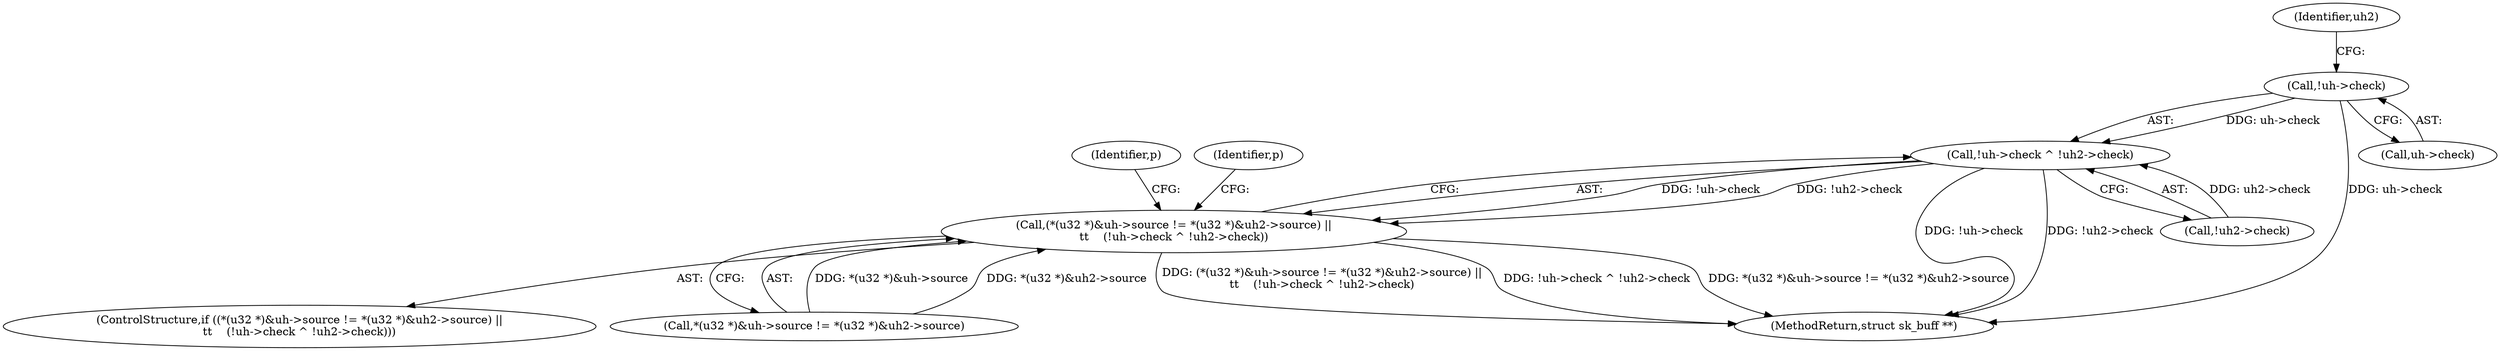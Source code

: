 digraph "0_linux_fac8e0f579695a3ecbc4d3cac369139d7f819971_1@pointer" {
"1000252" [label="(Call,!uh->check)"];
"1000251" [label="(Call,!uh->check ^ !uh2->check)"];
"1000235" [label="(Call,(*(u32 *)&uh->source != *(u32 *)&uh2->source) ||\n\t\t    (!uh->check ^ !uh2->check))"];
"1000264" [label="(Identifier,p)"];
"1000251" [label="(Call,!uh->check ^ !uh2->check)"];
"1000252" [label="(Call,!uh->check)"];
"1000234" [label="(ControlStructure,if ((*(u32 *)&uh->source != *(u32 *)&uh2->source) ||\n\t\t    (!uh->check ^ !uh2->check)))"];
"1000306" [label="(MethodReturn,struct sk_buff **)"];
"1000253" [label="(Call,uh->check)"];
"1000256" [label="(Call,!uh2->check)"];
"1000236" [label="(Call,*(u32 *)&uh->source != *(u32 *)&uh2->source)"];
"1000258" [label="(Identifier,uh2)"];
"1000213" [label="(Identifier,p)"];
"1000235" [label="(Call,(*(u32 *)&uh->source != *(u32 *)&uh2->source) ||\n\t\t    (!uh->check ^ !uh2->check))"];
"1000252" -> "1000251"  [label="AST: "];
"1000252" -> "1000253"  [label="CFG: "];
"1000253" -> "1000252"  [label="AST: "];
"1000258" -> "1000252"  [label="CFG: "];
"1000252" -> "1000306"  [label="DDG: uh->check"];
"1000252" -> "1000251"  [label="DDG: uh->check"];
"1000251" -> "1000235"  [label="AST: "];
"1000251" -> "1000256"  [label="CFG: "];
"1000256" -> "1000251"  [label="AST: "];
"1000235" -> "1000251"  [label="CFG: "];
"1000251" -> "1000306"  [label="DDG: !uh->check"];
"1000251" -> "1000306"  [label="DDG: !uh2->check"];
"1000251" -> "1000235"  [label="DDG: !uh->check"];
"1000251" -> "1000235"  [label="DDG: !uh2->check"];
"1000256" -> "1000251"  [label="DDG: uh2->check"];
"1000235" -> "1000234"  [label="AST: "];
"1000235" -> "1000236"  [label="CFG: "];
"1000236" -> "1000235"  [label="AST: "];
"1000264" -> "1000235"  [label="CFG: "];
"1000213" -> "1000235"  [label="CFG: "];
"1000235" -> "1000306"  [label="DDG: !uh->check ^ !uh2->check"];
"1000235" -> "1000306"  [label="DDG: *(u32 *)&uh->source != *(u32 *)&uh2->source"];
"1000235" -> "1000306"  [label="DDG: (*(u32 *)&uh->source != *(u32 *)&uh2->source) ||\n\t\t    (!uh->check ^ !uh2->check)"];
"1000236" -> "1000235"  [label="DDG: *(u32 *)&uh->source"];
"1000236" -> "1000235"  [label="DDG: *(u32 *)&uh2->source"];
}
